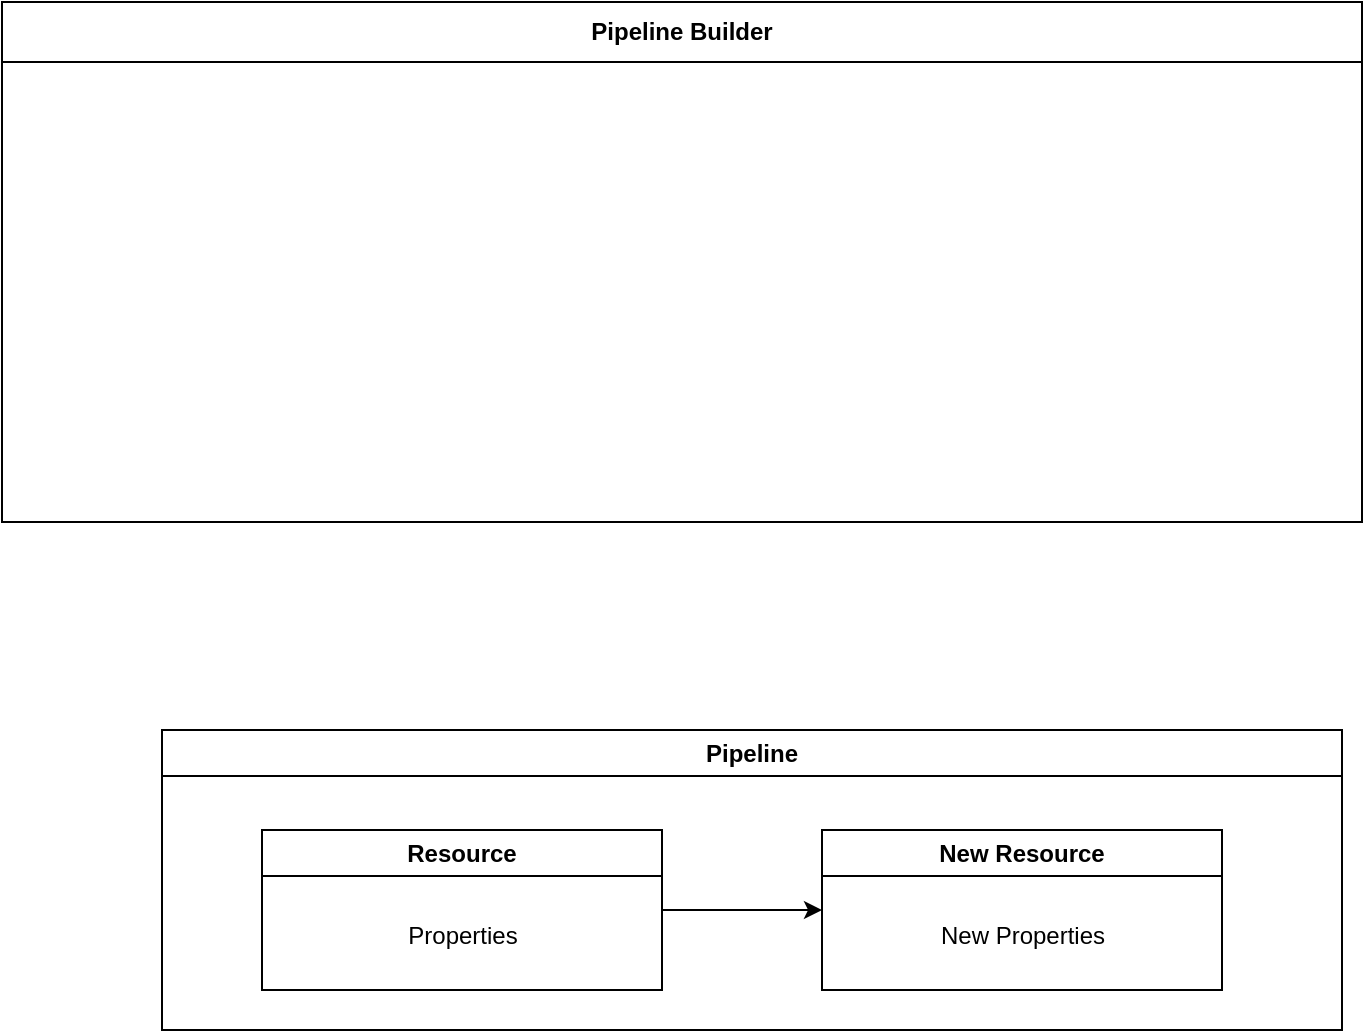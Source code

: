 <mxfile version="21.7.5" type="github">
  <diagram id="C5RBs43oDa-KdzZeNtuy" name="Page-1">
    <mxGraphModel dx="1491" dy="1180" grid="1" gridSize="10" guides="1" tooltips="1" connect="1" arrows="1" fold="1" page="1" pageScale="1" pageWidth="827" pageHeight="1169" math="0" shadow="0">
      <root>
        <mxCell id="WIyWlLk6GJQsqaUBKTNV-0" />
        <mxCell id="WIyWlLk6GJQsqaUBKTNV-1" parent="WIyWlLk6GJQsqaUBKTNV-0" />
        <mxCell id="xhrcqTqYB2kPX1ObUqS4-32" value="Pipeline Builder" style="swimlane;whiteSpace=wrap;html=1;startSize=30;" parent="WIyWlLk6GJQsqaUBKTNV-1" vertex="1">
          <mxGeometry x="130" y="70" width="680" height="260" as="geometry" />
        </mxCell>
        <mxCell id="UD6os2r3WH4j7yIV87Qr-1" value="Pipeline" style="swimlane;whiteSpace=wrap;html=1;" vertex="1" parent="WIyWlLk6GJQsqaUBKTNV-1">
          <mxGeometry x="210" y="434" width="590" height="150" as="geometry" />
        </mxCell>
        <mxCell id="UD6os2r3WH4j7yIV87Qr-7" style="edgeStyle=orthogonalEdgeStyle;rounded=0;orthogonalLoop=1;jettySize=auto;html=1;exitX=1;exitY=0.5;exitDx=0;exitDy=0;entryX=0;entryY=0.5;entryDx=0;entryDy=0;" edge="1" parent="UD6os2r3WH4j7yIV87Qr-1" source="UD6os2r3WH4j7yIV87Qr-3" target="UD6os2r3WH4j7yIV87Qr-5">
          <mxGeometry relative="1" as="geometry" />
        </mxCell>
        <mxCell id="UD6os2r3WH4j7yIV87Qr-3" value="Resource" style="swimlane;whiteSpace=wrap;html=1;" vertex="1" parent="UD6os2r3WH4j7yIV87Qr-1">
          <mxGeometry x="50" y="50" width="200" height="80" as="geometry" />
        </mxCell>
        <mxCell id="UD6os2r3WH4j7yIV87Qr-4" value="Properties" style="text;html=1;align=center;verticalAlign=middle;resizable=0;points=[];autosize=1;strokeColor=none;fillColor=none;" vertex="1" parent="UD6os2r3WH4j7yIV87Qr-3">
          <mxGeometry x="60" y="38" width="80" height="30" as="geometry" />
        </mxCell>
        <mxCell id="UD6os2r3WH4j7yIV87Qr-5" value="New Resource" style="swimlane;whiteSpace=wrap;html=1;" vertex="1" parent="UD6os2r3WH4j7yIV87Qr-1">
          <mxGeometry x="330" y="50" width="200" height="80" as="geometry" />
        </mxCell>
        <mxCell id="UD6os2r3WH4j7yIV87Qr-6" value="New Properties" style="text;html=1;align=center;verticalAlign=middle;resizable=0;points=[];autosize=1;strokeColor=none;fillColor=none;" vertex="1" parent="UD6os2r3WH4j7yIV87Qr-5">
          <mxGeometry x="45" y="38" width="110" height="30" as="geometry" />
        </mxCell>
      </root>
    </mxGraphModel>
  </diagram>
</mxfile>
